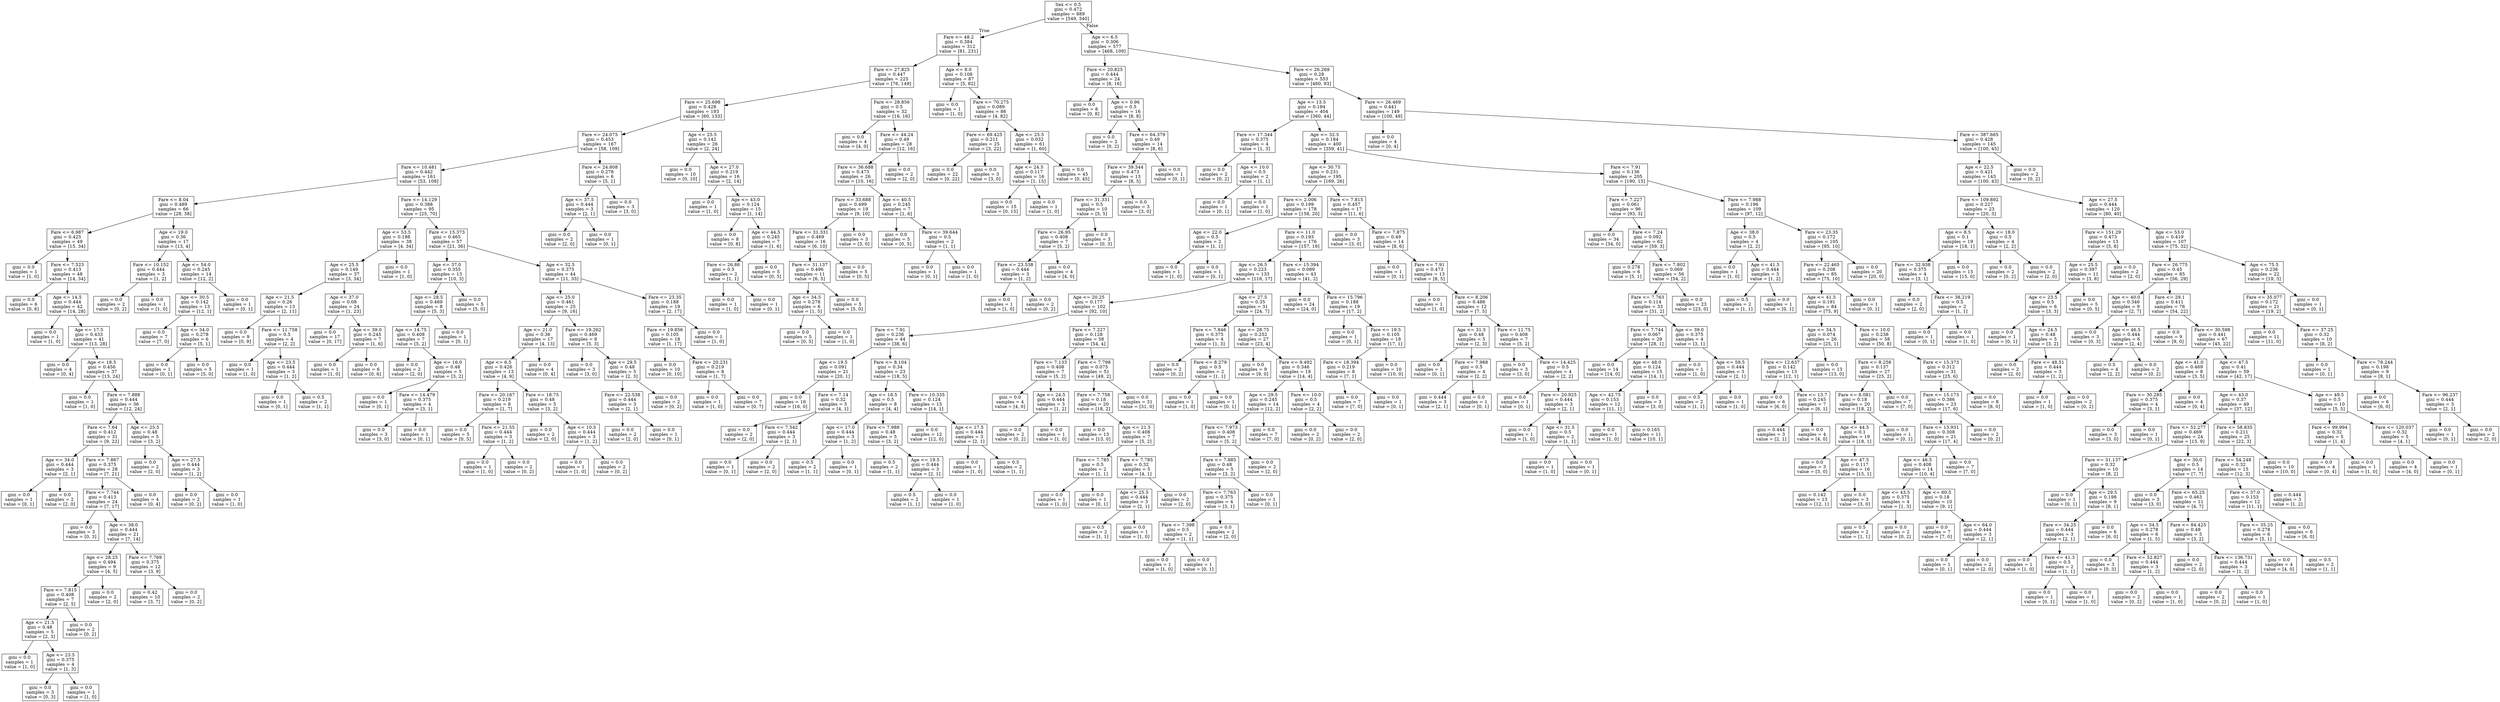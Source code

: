 digraph Tree {
node [shape=box] ;
0 [label="Sex <= 0.5\ngini = 0.472\nsamples = 889\nvalue = [549, 340]"] ;
1 [label="Fare <= 48.2\ngini = 0.384\nsamples = 312\nvalue = [81, 231]"] ;
0 -> 1 [labeldistance=2.5, labelangle=45, headlabel="True"] ;
2 [label="Fare <= 27.825\ngini = 0.447\nsamples = 225\nvalue = [76, 149]"] ;
1 -> 2 ;
3 [label="Fare <= 25.698\ngini = 0.428\nsamples = 193\nvalue = [60, 133]"] ;
2 -> 3 ;
4 [label="Fare <= 24.075\ngini = 0.453\nsamples = 167\nvalue = [58, 109]"] ;
3 -> 4 ;
5 [label="Fare <= 10.481\ngini = 0.442\nsamples = 161\nvalue = [53, 108]"] ;
4 -> 5 ;
6 [label="Fare <= 8.04\ngini = 0.489\nsamples = 66\nvalue = [28, 38]"] ;
5 -> 6 ;
7 [label="Fare <= 6.987\ngini = 0.425\nsamples = 49\nvalue = [15, 34]"] ;
6 -> 7 ;
8 [label="gini = 0.0\nsamples = 1\nvalue = [1, 0]"] ;
7 -> 8 ;
9 [label="Fare <= 7.523\ngini = 0.413\nsamples = 48\nvalue = [14, 34]"] ;
7 -> 9 ;
10 [label="gini = 0.0\nsamples = 6\nvalue = [0, 6]"] ;
9 -> 10 ;
11 [label="Age <= 14.5\ngini = 0.444\nsamples = 42\nvalue = [14, 28]"] ;
9 -> 11 ;
12 [label="gini = 0.0\nsamples = 1\nvalue = [1, 0]"] ;
11 -> 12 ;
13 [label="Age <= 17.5\ngini = 0.433\nsamples = 41\nvalue = [13, 28]"] ;
11 -> 13 ;
14 [label="gini = 0.0\nsamples = 4\nvalue = [0, 4]"] ;
13 -> 14 ;
15 [label="Age <= 18.5\ngini = 0.456\nsamples = 37\nvalue = [13, 24]"] ;
13 -> 15 ;
16 [label="gini = 0.0\nsamples = 1\nvalue = [1, 0]"] ;
15 -> 16 ;
17 [label="Fare <= 7.888\ngini = 0.444\nsamples = 36\nvalue = [12, 24]"] ;
15 -> 17 ;
18 [label="Fare <= 7.64\ngini = 0.412\nsamples = 31\nvalue = [9, 22]"] ;
17 -> 18 ;
19 [label="Age <= 34.0\ngini = 0.444\nsamples = 3\nvalue = [2, 1]"] ;
18 -> 19 ;
20 [label="gini = 0.0\nsamples = 1\nvalue = [0, 1]"] ;
19 -> 20 ;
21 [label="gini = 0.0\nsamples = 2\nvalue = [2, 0]"] ;
19 -> 21 ;
22 [label="Fare <= 7.867\ngini = 0.375\nsamples = 28\nvalue = [7, 21]"] ;
18 -> 22 ;
23 [label="Fare <= 7.744\ngini = 0.413\nsamples = 24\nvalue = [7, 17]"] ;
22 -> 23 ;
24 [label="gini = 0.0\nsamples = 3\nvalue = [0, 3]"] ;
23 -> 24 ;
25 [label="Age <= 38.0\ngini = 0.444\nsamples = 21\nvalue = [7, 14]"] ;
23 -> 25 ;
26 [label="Age <= 28.25\ngini = 0.494\nsamples = 9\nvalue = [4, 5]"] ;
25 -> 26 ;
27 [label="Fare <= 7.815\ngini = 0.408\nsamples = 7\nvalue = [2, 5]"] ;
26 -> 27 ;
28 [label="Age <= 21.5\ngini = 0.48\nsamples = 5\nvalue = [2, 3]"] ;
27 -> 28 ;
29 [label="gini = 0.0\nsamples = 1\nvalue = [1, 0]"] ;
28 -> 29 ;
30 [label="Age <= 23.5\ngini = 0.375\nsamples = 4\nvalue = [1, 3]"] ;
28 -> 30 ;
31 [label="gini = 0.0\nsamples = 3\nvalue = [0, 3]"] ;
30 -> 31 ;
32 [label="gini = 0.0\nsamples = 1\nvalue = [1, 0]"] ;
30 -> 32 ;
33 [label="gini = 0.0\nsamples = 2\nvalue = [0, 2]"] ;
27 -> 33 ;
34 [label="gini = 0.0\nsamples = 2\nvalue = [2, 0]"] ;
26 -> 34 ;
35 [label="Fare <= 7.769\ngini = 0.375\nsamples = 12\nvalue = [3, 9]"] ;
25 -> 35 ;
36 [label="gini = 0.42\nsamples = 10\nvalue = [3, 7]"] ;
35 -> 36 ;
37 [label="gini = 0.0\nsamples = 2\nvalue = [0, 2]"] ;
35 -> 37 ;
38 [label="gini = 0.0\nsamples = 4\nvalue = [0, 4]"] ;
22 -> 38 ;
39 [label="Age <= 25.5\ngini = 0.48\nsamples = 5\nvalue = [3, 2]"] ;
17 -> 39 ;
40 [label="gini = 0.0\nsamples = 2\nvalue = [2, 0]"] ;
39 -> 40 ;
41 [label="Age <= 27.5\ngini = 0.444\nsamples = 3\nvalue = [1, 2]"] ;
39 -> 41 ;
42 [label="gini = 0.0\nsamples = 2\nvalue = [0, 2]"] ;
41 -> 42 ;
43 [label="gini = 0.0\nsamples = 1\nvalue = [1, 0]"] ;
41 -> 43 ;
44 [label="Age <= 19.0\ngini = 0.36\nsamples = 17\nvalue = [13, 4]"] ;
6 -> 44 ;
45 [label="Fare <= 10.152\ngini = 0.444\nsamples = 3\nvalue = [1, 2]"] ;
44 -> 45 ;
46 [label="gini = 0.0\nsamples = 2\nvalue = [0, 2]"] ;
45 -> 46 ;
47 [label="gini = 0.0\nsamples = 1\nvalue = [1, 0]"] ;
45 -> 47 ;
48 [label="Age <= 54.0\ngini = 0.245\nsamples = 14\nvalue = [12, 2]"] ;
44 -> 48 ;
49 [label="Age <= 30.5\ngini = 0.142\nsamples = 13\nvalue = [12, 1]"] ;
48 -> 49 ;
50 [label="gini = 0.0\nsamples = 7\nvalue = [7, 0]"] ;
49 -> 50 ;
51 [label="Age <= 34.0\ngini = 0.278\nsamples = 6\nvalue = [5, 1]"] ;
49 -> 51 ;
52 [label="gini = 0.0\nsamples = 1\nvalue = [0, 1]"] ;
51 -> 52 ;
53 [label="gini = 0.0\nsamples = 5\nvalue = [5, 0]"] ;
51 -> 53 ;
54 [label="gini = 0.0\nsamples = 1\nvalue = [0, 1]"] ;
48 -> 54 ;
55 [label="Fare <= 14.129\ngini = 0.388\nsamples = 95\nvalue = [25, 70]"] ;
5 -> 55 ;
56 [label="Age <= 53.5\ngini = 0.188\nsamples = 38\nvalue = [4, 34]"] ;
55 -> 56 ;
57 [label="Age <= 25.5\ngini = 0.149\nsamples = 37\nvalue = [3, 34]"] ;
56 -> 57 ;
58 [label="Age <= 21.5\ngini = 0.26\nsamples = 13\nvalue = [2, 11]"] ;
57 -> 58 ;
59 [label="gini = 0.0\nsamples = 9\nvalue = [0, 9]"] ;
58 -> 59 ;
60 [label="Fare <= 11.758\ngini = 0.5\nsamples = 4\nvalue = [2, 2]"] ;
58 -> 60 ;
61 [label="gini = 0.0\nsamples = 1\nvalue = [1, 0]"] ;
60 -> 61 ;
62 [label="Age <= 23.5\ngini = 0.444\nsamples = 3\nvalue = [1, 2]"] ;
60 -> 62 ;
63 [label="gini = 0.0\nsamples = 1\nvalue = [0, 1]"] ;
62 -> 63 ;
64 [label="gini = 0.5\nsamples = 2\nvalue = [1, 1]"] ;
62 -> 64 ;
65 [label="Age <= 37.0\ngini = 0.08\nsamples = 24\nvalue = [1, 23]"] ;
57 -> 65 ;
66 [label="gini = 0.0\nsamples = 17\nvalue = [0, 17]"] ;
65 -> 66 ;
67 [label="Age <= 39.0\ngini = 0.245\nsamples = 7\nvalue = [1, 6]"] ;
65 -> 67 ;
68 [label="gini = 0.0\nsamples = 1\nvalue = [1, 0]"] ;
67 -> 68 ;
69 [label="gini = 0.0\nsamples = 6\nvalue = [0, 6]"] ;
67 -> 69 ;
70 [label="gini = 0.0\nsamples = 1\nvalue = [1, 0]"] ;
56 -> 70 ;
71 [label="Fare <= 15.373\ngini = 0.465\nsamples = 57\nvalue = [21, 36]"] ;
55 -> 71 ;
72 [label="Age <= 37.0\ngini = 0.355\nsamples = 13\nvalue = [10, 3]"] ;
71 -> 72 ;
73 [label="Age <= 28.5\ngini = 0.469\nsamples = 8\nvalue = [5, 3]"] ;
72 -> 73 ;
74 [label="Age <= 14.75\ngini = 0.408\nsamples = 7\nvalue = [5, 2]"] ;
73 -> 74 ;
75 [label="gini = 0.0\nsamples = 2\nvalue = [2, 0]"] ;
74 -> 75 ;
76 [label="Age <= 16.0\ngini = 0.48\nsamples = 5\nvalue = [3, 2]"] ;
74 -> 76 ;
77 [label="gini = 0.0\nsamples = 1\nvalue = [0, 1]"] ;
76 -> 77 ;
78 [label="Fare <= 14.479\ngini = 0.375\nsamples = 4\nvalue = [3, 1]"] ;
76 -> 78 ;
79 [label="gini = 0.0\nsamples = 3\nvalue = [3, 0]"] ;
78 -> 79 ;
80 [label="gini = 0.0\nsamples = 1\nvalue = [0, 1]"] ;
78 -> 80 ;
81 [label="gini = 0.0\nsamples = 1\nvalue = [0, 1]"] ;
73 -> 81 ;
82 [label="gini = 0.0\nsamples = 5\nvalue = [5, 0]"] ;
72 -> 82 ;
83 [label="Age <= 32.5\ngini = 0.375\nsamples = 44\nvalue = [11, 33]"] ;
71 -> 83 ;
84 [label="Age <= 25.0\ngini = 0.461\nsamples = 25\nvalue = [9, 16]"] ;
83 -> 84 ;
85 [label="Age <= 21.0\ngini = 0.36\nsamples = 17\nvalue = [4, 13]"] ;
84 -> 85 ;
86 [label="Age <= 6.5\ngini = 0.426\nsamples = 13\nvalue = [4, 9]"] ;
85 -> 86 ;
87 [label="Fare <= 20.167\ngini = 0.219\nsamples = 8\nvalue = [1, 7]"] ;
86 -> 87 ;
88 [label="gini = 0.0\nsamples = 5\nvalue = [0, 5]"] ;
87 -> 88 ;
89 [label="Fare <= 21.55\ngini = 0.444\nsamples = 3\nvalue = [1, 2]"] ;
87 -> 89 ;
90 [label="gini = 0.0\nsamples = 1\nvalue = [1, 0]"] ;
89 -> 90 ;
91 [label="gini = 0.0\nsamples = 2\nvalue = [0, 2]"] ;
89 -> 91 ;
92 [label="Fare <= 18.75\ngini = 0.48\nsamples = 5\nvalue = [3, 2]"] ;
86 -> 92 ;
93 [label="gini = 0.0\nsamples = 2\nvalue = [2, 0]"] ;
92 -> 93 ;
94 [label="Age <= 10.5\ngini = 0.444\nsamples = 3\nvalue = [1, 2]"] ;
92 -> 94 ;
95 [label="gini = 0.0\nsamples = 1\nvalue = [1, 0]"] ;
94 -> 95 ;
96 [label="gini = 0.0\nsamples = 2\nvalue = [0, 2]"] ;
94 -> 96 ;
97 [label="gini = 0.0\nsamples = 4\nvalue = [0, 4]"] ;
85 -> 97 ;
98 [label="Fare <= 19.262\ngini = 0.469\nsamples = 8\nvalue = [5, 3]"] ;
84 -> 98 ;
99 [label="gini = 0.0\nsamples = 3\nvalue = [3, 0]"] ;
98 -> 99 ;
100 [label="Age <= 29.5\ngini = 0.48\nsamples = 5\nvalue = [2, 3]"] ;
98 -> 100 ;
101 [label="Fare <= 22.538\ngini = 0.444\nsamples = 3\nvalue = [2, 1]"] ;
100 -> 101 ;
102 [label="gini = 0.0\nsamples = 2\nvalue = [2, 0]"] ;
101 -> 102 ;
103 [label="gini = 0.0\nsamples = 1\nvalue = [0, 1]"] ;
101 -> 103 ;
104 [label="gini = 0.0\nsamples = 2\nvalue = [0, 2]"] ;
100 -> 104 ;
105 [label="Fare <= 23.35\ngini = 0.188\nsamples = 19\nvalue = [2, 17]"] ;
83 -> 105 ;
106 [label="Fare <= 19.856\ngini = 0.105\nsamples = 18\nvalue = [1, 17]"] ;
105 -> 106 ;
107 [label="gini = 0.0\nsamples = 10\nvalue = [0, 10]"] ;
106 -> 107 ;
108 [label="Fare <= 20.231\ngini = 0.219\nsamples = 8\nvalue = [1, 7]"] ;
106 -> 108 ;
109 [label="gini = 0.0\nsamples = 1\nvalue = [1, 0]"] ;
108 -> 109 ;
110 [label="gini = 0.0\nsamples = 7\nvalue = [0, 7]"] ;
108 -> 110 ;
111 [label="gini = 0.0\nsamples = 1\nvalue = [1, 0]"] ;
105 -> 111 ;
112 [label="Fare <= 24.808\ngini = 0.278\nsamples = 6\nvalue = [5, 1]"] ;
4 -> 112 ;
113 [label="Age <= 37.5\ngini = 0.444\nsamples = 3\nvalue = [2, 1]"] ;
112 -> 113 ;
114 [label="gini = 0.0\nsamples = 2\nvalue = [2, 0]"] ;
113 -> 114 ;
115 [label="gini = 0.0\nsamples = 1\nvalue = [0, 1]"] ;
113 -> 115 ;
116 [label="gini = 0.0\nsamples = 3\nvalue = [3, 0]"] ;
112 -> 116 ;
117 [label="Age <= 25.5\ngini = 0.142\nsamples = 26\nvalue = [2, 24]"] ;
3 -> 117 ;
118 [label="gini = 0.0\nsamples = 10\nvalue = [0, 10]"] ;
117 -> 118 ;
119 [label="Age <= 27.0\ngini = 0.219\nsamples = 16\nvalue = [2, 14]"] ;
117 -> 119 ;
120 [label="gini = 0.0\nsamples = 1\nvalue = [1, 0]"] ;
119 -> 120 ;
121 [label="Age <= 43.0\ngini = 0.124\nsamples = 15\nvalue = [1, 14]"] ;
119 -> 121 ;
122 [label="gini = 0.0\nsamples = 8\nvalue = [0, 8]"] ;
121 -> 122 ;
123 [label="Age <= 44.5\ngini = 0.245\nsamples = 7\nvalue = [1, 6]"] ;
121 -> 123 ;
124 [label="Fare <= 26.86\ngini = 0.5\nsamples = 2\nvalue = [1, 1]"] ;
123 -> 124 ;
125 [label="gini = 0.0\nsamples = 1\nvalue = [1, 0]"] ;
124 -> 125 ;
126 [label="gini = 0.0\nsamples = 1\nvalue = [0, 1]"] ;
124 -> 126 ;
127 [label="gini = 0.0\nsamples = 5\nvalue = [0, 5]"] ;
123 -> 127 ;
128 [label="Fare <= 28.856\ngini = 0.5\nsamples = 32\nvalue = [16, 16]"] ;
2 -> 128 ;
129 [label="gini = 0.0\nsamples = 4\nvalue = [4, 0]"] ;
128 -> 129 ;
130 [label="Fare <= 44.24\ngini = 0.49\nsamples = 28\nvalue = [12, 16]"] ;
128 -> 130 ;
131 [label="Fare <= 36.688\ngini = 0.473\nsamples = 26\nvalue = [10, 16]"] ;
130 -> 131 ;
132 [label="Fare <= 33.688\ngini = 0.499\nsamples = 19\nvalue = [9, 10]"] ;
131 -> 132 ;
133 [label="Fare <= 31.331\ngini = 0.469\nsamples = 16\nvalue = [6, 10]"] ;
132 -> 133 ;
134 [label="Fare <= 31.137\ngini = 0.496\nsamples = 11\nvalue = [6, 5]"] ;
133 -> 134 ;
135 [label="Age <= 34.5\ngini = 0.278\nsamples = 6\nvalue = [1, 5]"] ;
134 -> 135 ;
136 [label="gini = 0.0\nsamples = 5\nvalue = [0, 5]"] ;
135 -> 136 ;
137 [label="gini = 0.0\nsamples = 1\nvalue = [1, 0]"] ;
135 -> 137 ;
138 [label="gini = 0.0\nsamples = 5\nvalue = [5, 0]"] ;
134 -> 138 ;
139 [label="gini = 0.0\nsamples = 5\nvalue = [0, 5]"] ;
133 -> 139 ;
140 [label="gini = 0.0\nsamples = 3\nvalue = [3, 0]"] ;
132 -> 140 ;
141 [label="Age <= 40.5\ngini = 0.245\nsamples = 7\nvalue = [1, 6]"] ;
131 -> 141 ;
142 [label="gini = 0.0\nsamples = 5\nvalue = [0, 5]"] ;
141 -> 142 ;
143 [label="Fare <= 39.644\ngini = 0.5\nsamples = 2\nvalue = [1, 1]"] ;
141 -> 143 ;
144 [label="gini = 0.0\nsamples = 1\nvalue = [0, 1]"] ;
143 -> 144 ;
145 [label="gini = 0.0\nsamples = 1\nvalue = [1, 0]"] ;
143 -> 145 ;
146 [label="gini = 0.0\nsamples = 2\nvalue = [2, 0]"] ;
130 -> 146 ;
147 [label="Age <= 8.0\ngini = 0.108\nsamples = 87\nvalue = [5, 82]"] ;
1 -> 147 ;
148 [label="gini = 0.0\nsamples = 1\nvalue = [1, 0]"] ;
147 -> 148 ;
149 [label="Fare <= 70.275\ngini = 0.089\nsamples = 86\nvalue = [4, 82]"] ;
147 -> 149 ;
150 [label="Fare <= 69.425\ngini = 0.211\nsamples = 25\nvalue = [3, 22]"] ;
149 -> 150 ;
151 [label="gini = 0.0\nsamples = 22\nvalue = [0, 22]"] ;
150 -> 151 ;
152 [label="gini = 0.0\nsamples = 3\nvalue = [3, 0]"] ;
150 -> 152 ;
153 [label="Age <= 25.5\ngini = 0.032\nsamples = 61\nvalue = [1, 60]"] ;
149 -> 153 ;
154 [label="Age <= 24.5\ngini = 0.117\nsamples = 16\nvalue = [1, 15]"] ;
153 -> 154 ;
155 [label="gini = 0.0\nsamples = 15\nvalue = [0, 15]"] ;
154 -> 155 ;
156 [label="gini = 0.0\nsamples = 1\nvalue = [1, 0]"] ;
154 -> 156 ;
157 [label="gini = 0.0\nsamples = 45\nvalue = [0, 45]"] ;
153 -> 157 ;
158 [label="Age <= 6.5\ngini = 0.306\nsamples = 577\nvalue = [468, 109]"] ;
0 -> 158 [labeldistance=2.5, labelangle=-45, headlabel="False"] ;
159 [label="Fare <= 20.825\ngini = 0.444\nsamples = 24\nvalue = [8, 16]"] ;
158 -> 159 ;
160 [label="gini = 0.0\nsamples = 8\nvalue = [0, 8]"] ;
159 -> 160 ;
161 [label="Age <= 0.96\ngini = 0.5\nsamples = 16\nvalue = [8, 8]"] ;
159 -> 161 ;
162 [label="gini = 0.0\nsamples = 2\nvalue = [0, 2]"] ;
161 -> 162 ;
163 [label="Fare <= 64.379\ngini = 0.49\nsamples = 14\nvalue = [8, 6]"] ;
161 -> 163 ;
164 [label="Fare <= 39.344\ngini = 0.473\nsamples = 13\nvalue = [8, 5]"] ;
163 -> 164 ;
165 [label="Fare <= 31.331\ngini = 0.5\nsamples = 10\nvalue = [5, 5]"] ;
164 -> 165 ;
166 [label="Fare <= 26.95\ngini = 0.408\nsamples = 7\nvalue = [5, 2]"] ;
165 -> 166 ;
167 [label="Fare <= 23.538\ngini = 0.444\nsamples = 3\nvalue = [1, 2]"] ;
166 -> 167 ;
168 [label="gini = 0.0\nsamples = 1\nvalue = [1, 0]"] ;
167 -> 168 ;
169 [label="gini = 0.0\nsamples = 2\nvalue = [0, 2]"] ;
167 -> 169 ;
170 [label="gini = 0.0\nsamples = 4\nvalue = [4, 0]"] ;
166 -> 170 ;
171 [label="gini = 0.0\nsamples = 3\nvalue = [0, 3]"] ;
165 -> 171 ;
172 [label="gini = 0.0\nsamples = 3\nvalue = [3, 0]"] ;
164 -> 172 ;
173 [label="gini = 0.0\nsamples = 1\nvalue = [0, 1]"] ;
163 -> 173 ;
174 [label="Fare <= 26.269\ngini = 0.28\nsamples = 553\nvalue = [460, 93]"] ;
158 -> 174 ;
175 [label="Age <= 13.5\ngini = 0.194\nsamples = 404\nvalue = [360, 44]"] ;
174 -> 175 ;
176 [label="Fare <= 17.344\ngini = 0.375\nsamples = 4\nvalue = [1, 3]"] ;
175 -> 176 ;
177 [label="gini = 0.0\nsamples = 2\nvalue = [0, 2]"] ;
176 -> 177 ;
178 [label="Age <= 10.0\ngini = 0.5\nsamples = 2\nvalue = [1, 1]"] ;
176 -> 178 ;
179 [label="gini = 0.0\nsamples = 1\nvalue = [0, 1]"] ;
178 -> 179 ;
180 [label="gini = 0.0\nsamples = 1\nvalue = [1, 0]"] ;
178 -> 180 ;
181 [label="Age <= 32.5\ngini = 0.184\nsamples = 400\nvalue = [359, 41]"] ;
175 -> 181 ;
182 [label="Age <= 30.75\ngini = 0.231\nsamples = 195\nvalue = [169, 26]"] ;
181 -> 182 ;
183 [label="Fare <= 2.006\ngini = 0.199\nsamples = 178\nvalue = [158, 20]"] ;
182 -> 183 ;
184 [label="Age <= 22.0\ngini = 0.5\nsamples = 2\nvalue = [1, 1]"] ;
183 -> 184 ;
185 [label="gini = 0.0\nsamples = 1\nvalue = [1, 0]"] ;
184 -> 185 ;
186 [label="gini = 0.0\nsamples = 1\nvalue = [0, 1]"] ;
184 -> 186 ;
187 [label="Fare <= 11.0\ngini = 0.193\nsamples = 176\nvalue = [157, 19]"] ;
183 -> 187 ;
188 [label="Age <= 26.5\ngini = 0.223\nsamples = 133\nvalue = [116, 17]"] ;
187 -> 188 ;
189 [label="Age <= 20.25\ngini = 0.177\nsamples = 102\nvalue = [92, 10]"] ;
188 -> 189 ;
190 [label="Fare <= 7.91\ngini = 0.236\nsamples = 44\nvalue = [38, 6]"] ;
189 -> 190 ;
191 [label="Age <= 19.5\ngini = 0.091\nsamples = 21\nvalue = [20, 1]"] ;
190 -> 191 ;
192 [label="gini = 0.0\nsamples = 16\nvalue = [16, 0]"] ;
191 -> 192 ;
193 [label="Fare <= 7.14\ngini = 0.32\nsamples = 5\nvalue = [4, 1]"] ;
191 -> 193 ;
194 [label="gini = 0.0\nsamples = 2\nvalue = [2, 0]"] ;
193 -> 194 ;
195 [label="Fare <= 7.542\ngini = 0.444\nsamples = 3\nvalue = [2, 1]"] ;
193 -> 195 ;
196 [label="gini = 0.0\nsamples = 1\nvalue = [0, 1]"] ;
195 -> 196 ;
197 [label="gini = 0.0\nsamples = 2\nvalue = [2, 0]"] ;
195 -> 197 ;
198 [label="Fare <= 8.104\ngini = 0.34\nsamples = 23\nvalue = [18, 5]"] ;
190 -> 198 ;
199 [label="Age <= 18.5\ngini = 0.5\nsamples = 8\nvalue = [4, 4]"] ;
198 -> 199 ;
200 [label="Age <= 17.0\ngini = 0.444\nsamples = 3\nvalue = [1, 2]"] ;
199 -> 200 ;
201 [label="gini = 0.5\nsamples = 2\nvalue = [1, 1]"] ;
200 -> 201 ;
202 [label="gini = 0.0\nsamples = 1\nvalue = [0, 1]"] ;
200 -> 202 ;
203 [label="Fare <= 7.988\ngini = 0.48\nsamples = 5\nvalue = [3, 2]"] ;
199 -> 203 ;
204 [label="gini = 0.5\nsamples = 2\nvalue = [1, 1]"] ;
203 -> 204 ;
205 [label="Age <= 19.5\ngini = 0.444\nsamples = 3\nvalue = [2, 1]"] ;
203 -> 205 ;
206 [label="gini = 0.5\nsamples = 2\nvalue = [1, 1]"] ;
205 -> 206 ;
207 [label="gini = 0.0\nsamples = 1\nvalue = [1, 0]"] ;
205 -> 207 ;
208 [label="Fare <= 10.335\ngini = 0.124\nsamples = 15\nvalue = [14, 1]"] ;
198 -> 208 ;
209 [label="gini = 0.0\nsamples = 12\nvalue = [12, 0]"] ;
208 -> 209 ;
210 [label="Age <= 17.5\ngini = 0.444\nsamples = 3\nvalue = [2, 1]"] ;
208 -> 210 ;
211 [label="gini = 0.0\nsamples = 1\nvalue = [1, 0]"] ;
210 -> 211 ;
212 [label="gini = 0.5\nsamples = 2\nvalue = [1, 1]"] ;
210 -> 212 ;
213 [label="Fare <= 7.227\ngini = 0.128\nsamples = 58\nvalue = [54, 4]"] ;
189 -> 213 ;
214 [label="Fare <= 7.133\ngini = 0.408\nsamples = 7\nvalue = [5, 2]"] ;
213 -> 214 ;
215 [label="gini = 0.0\nsamples = 4\nvalue = [4, 0]"] ;
214 -> 215 ;
216 [label="Age <= 24.5\ngini = 0.444\nsamples = 3\nvalue = [1, 2]"] ;
214 -> 216 ;
217 [label="gini = 0.0\nsamples = 2\nvalue = [0, 2]"] ;
216 -> 217 ;
218 [label="gini = 0.0\nsamples = 1\nvalue = [1, 0]"] ;
216 -> 218 ;
219 [label="Fare <= 7.798\ngini = 0.075\nsamples = 51\nvalue = [49, 2]"] ;
213 -> 219 ;
220 [label="Fare <= 7.758\ngini = 0.18\nsamples = 20\nvalue = [18, 2]"] ;
219 -> 220 ;
221 [label="gini = 0.0\nsamples = 13\nvalue = [13, 0]"] ;
220 -> 221 ;
222 [label="Age <= 21.5\ngini = 0.408\nsamples = 7\nvalue = [5, 2]"] ;
220 -> 222 ;
223 [label="Fare <= 7.785\ngini = 0.5\nsamples = 2\nvalue = [1, 1]"] ;
222 -> 223 ;
224 [label="gini = 0.0\nsamples = 1\nvalue = [1, 0]"] ;
223 -> 224 ;
225 [label="gini = 0.0\nsamples = 1\nvalue = [0, 1]"] ;
223 -> 225 ;
226 [label="Fare <= 7.785\ngini = 0.32\nsamples = 5\nvalue = [4, 1]"] ;
222 -> 226 ;
227 [label="Age <= 25.5\ngini = 0.444\nsamples = 3\nvalue = [2, 1]"] ;
226 -> 227 ;
228 [label="gini = 0.5\nsamples = 2\nvalue = [1, 1]"] ;
227 -> 228 ;
229 [label="gini = 0.0\nsamples = 1\nvalue = [1, 0]"] ;
227 -> 229 ;
230 [label="gini = 0.0\nsamples = 2\nvalue = [2, 0]"] ;
226 -> 230 ;
231 [label="gini = 0.0\nsamples = 31\nvalue = [31, 0]"] ;
219 -> 231 ;
232 [label="Age <= 27.5\ngini = 0.35\nsamples = 31\nvalue = [24, 7]"] ;
188 -> 232 ;
233 [label="Fare <= 7.846\ngini = 0.375\nsamples = 4\nvalue = [1, 3]"] ;
232 -> 233 ;
234 [label="gini = 0.0\nsamples = 2\nvalue = [0, 2]"] ;
233 -> 234 ;
235 [label="Fare <= 8.279\ngini = 0.5\nsamples = 2\nvalue = [1, 1]"] ;
233 -> 235 ;
236 [label="gini = 0.0\nsamples = 1\nvalue = [1, 0]"] ;
235 -> 236 ;
237 [label="gini = 0.0\nsamples = 1\nvalue = [0, 1]"] ;
235 -> 237 ;
238 [label="Age <= 28.75\ngini = 0.252\nsamples = 27\nvalue = [23, 4]"] ;
232 -> 238 ;
239 [label="gini = 0.0\nsamples = 9\nvalue = [9, 0]"] ;
238 -> 239 ;
240 [label="Fare <= 9.492\ngini = 0.346\nsamples = 18\nvalue = [14, 4]"] ;
238 -> 240 ;
241 [label="Age <= 29.5\ngini = 0.245\nsamples = 14\nvalue = [12, 2]"] ;
240 -> 241 ;
242 [label="Fare <= 7.973\ngini = 0.408\nsamples = 7\nvalue = [5, 2]"] ;
241 -> 242 ;
243 [label="Fare <= 7.885\ngini = 0.48\nsamples = 5\nvalue = [3, 2]"] ;
242 -> 243 ;
244 [label="Fare <= 7.763\ngini = 0.375\nsamples = 4\nvalue = [3, 1]"] ;
243 -> 244 ;
245 [label="Fare <= 7.398\ngini = 0.5\nsamples = 2\nvalue = [1, 1]"] ;
244 -> 245 ;
246 [label="gini = 0.0\nsamples = 1\nvalue = [1, 0]"] ;
245 -> 246 ;
247 [label="gini = 0.0\nsamples = 1\nvalue = [0, 1]"] ;
245 -> 247 ;
248 [label="gini = 0.0\nsamples = 2\nvalue = [2, 0]"] ;
244 -> 248 ;
249 [label="gini = 0.0\nsamples = 1\nvalue = [0, 1]"] ;
243 -> 249 ;
250 [label="gini = 0.0\nsamples = 2\nvalue = [2, 0]"] ;
242 -> 250 ;
251 [label="gini = 0.0\nsamples = 7\nvalue = [7, 0]"] ;
241 -> 251 ;
252 [label="Fare <= 10.0\ngini = 0.5\nsamples = 4\nvalue = [2, 2]"] ;
240 -> 252 ;
253 [label="gini = 0.0\nsamples = 2\nvalue = [0, 2]"] ;
252 -> 253 ;
254 [label="gini = 0.0\nsamples = 2\nvalue = [2, 0]"] ;
252 -> 254 ;
255 [label="Fare <= 15.394\ngini = 0.089\nsamples = 43\nvalue = [41, 2]"] ;
187 -> 255 ;
256 [label="gini = 0.0\nsamples = 24\nvalue = [24, 0]"] ;
255 -> 256 ;
257 [label="Fare <= 15.796\ngini = 0.188\nsamples = 19\nvalue = [17, 2]"] ;
255 -> 257 ;
258 [label="gini = 0.0\nsamples = 1\nvalue = [0, 1]"] ;
257 -> 258 ;
259 [label="Fare <= 19.5\ngini = 0.105\nsamples = 18\nvalue = [17, 1]"] ;
257 -> 259 ;
260 [label="Fare <= 18.394\ngini = 0.219\nsamples = 8\nvalue = [7, 1]"] ;
259 -> 260 ;
261 [label="gini = 0.0\nsamples = 7\nvalue = [7, 0]"] ;
260 -> 261 ;
262 [label="gini = 0.0\nsamples = 1\nvalue = [0, 1]"] ;
260 -> 262 ;
263 [label="gini = 0.0\nsamples = 10\nvalue = [10, 0]"] ;
259 -> 263 ;
264 [label="Fare <= 7.815\ngini = 0.457\nsamples = 17\nvalue = [11, 6]"] ;
182 -> 264 ;
265 [label="gini = 0.0\nsamples = 3\nvalue = [3, 0]"] ;
264 -> 265 ;
266 [label="Fare <= 7.875\ngini = 0.49\nsamples = 14\nvalue = [8, 6]"] ;
264 -> 266 ;
267 [label="gini = 0.0\nsamples = 1\nvalue = [0, 1]"] ;
266 -> 267 ;
268 [label="Fare <= 7.91\ngini = 0.473\nsamples = 13\nvalue = [8, 5]"] ;
266 -> 268 ;
269 [label="gini = 0.0\nsamples = 1\nvalue = [1, 0]"] ;
268 -> 269 ;
270 [label="Fare <= 8.206\ngini = 0.486\nsamples = 12\nvalue = [7, 5]"] ;
268 -> 270 ;
271 [label="Age <= 31.5\ngini = 0.48\nsamples = 5\nvalue = [2, 3]"] ;
270 -> 271 ;
272 [label="gini = 0.0\nsamples = 1\nvalue = [0, 1]"] ;
271 -> 272 ;
273 [label="Fare <= 7.988\ngini = 0.5\nsamples = 4\nvalue = [2, 2]"] ;
271 -> 273 ;
274 [label="gini = 0.444\nsamples = 3\nvalue = [2, 1]"] ;
273 -> 274 ;
275 [label="gini = 0.0\nsamples = 1\nvalue = [0, 1]"] ;
273 -> 275 ;
276 [label="Fare <= 11.75\ngini = 0.408\nsamples = 7\nvalue = [5, 2]"] ;
270 -> 276 ;
277 [label="gini = 0.0\nsamples = 3\nvalue = [3, 0]"] ;
276 -> 277 ;
278 [label="Fare <= 14.425\ngini = 0.5\nsamples = 4\nvalue = [2, 2]"] ;
276 -> 278 ;
279 [label="gini = 0.0\nsamples = 1\nvalue = [0, 1]"] ;
278 -> 279 ;
280 [label="Fare <= 20.925\ngini = 0.444\nsamples = 3\nvalue = [2, 1]"] ;
278 -> 280 ;
281 [label="gini = 0.0\nsamples = 1\nvalue = [1, 0]"] ;
280 -> 281 ;
282 [label="Age <= 31.5\ngini = 0.5\nsamples = 2\nvalue = [1, 1]"] ;
280 -> 282 ;
283 [label="gini = 0.0\nsamples = 1\nvalue = [1, 0]"] ;
282 -> 283 ;
284 [label="gini = 0.0\nsamples = 1\nvalue = [0, 1]"] ;
282 -> 284 ;
285 [label="Fare <= 7.91\ngini = 0.136\nsamples = 205\nvalue = [190, 15]"] ;
181 -> 285 ;
286 [label="Fare <= 7.227\ngini = 0.061\nsamples = 96\nvalue = [93, 3]"] ;
285 -> 286 ;
287 [label="gini = 0.0\nsamples = 34\nvalue = [34, 0]"] ;
286 -> 287 ;
288 [label="Fare <= 7.24\ngini = 0.092\nsamples = 62\nvalue = [59, 3]"] ;
286 -> 288 ;
289 [label="gini = 0.278\nsamples = 6\nvalue = [5, 1]"] ;
288 -> 289 ;
290 [label="Fare <= 7.802\ngini = 0.069\nsamples = 56\nvalue = [54, 2]"] ;
288 -> 290 ;
291 [label="Fare <= 7.763\ngini = 0.114\nsamples = 33\nvalue = [31, 2]"] ;
290 -> 291 ;
292 [label="Fare <= 7.744\ngini = 0.067\nsamples = 29\nvalue = [28, 1]"] ;
291 -> 292 ;
293 [label="gini = 0.0\nsamples = 14\nvalue = [14, 0]"] ;
292 -> 293 ;
294 [label="Age <= 48.0\ngini = 0.124\nsamples = 15\nvalue = [14, 1]"] ;
292 -> 294 ;
295 [label="Age <= 42.75\ngini = 0.153\nsamples = 12\nvalue = [11, 1]"] ;
294 -> 295 ;
296 [label="gini = 0.0\nsamples = 1\nvalue = [1, 0]"] ;
295 -> 296 ;
297 [label="gini = 0.165\nsamples = 11\nvalue = [10, 1]"] ;
295 -> 297 ;
298 [label="gini = 0.0\nsamples = 3\nvalue = [3, 0]"] ;
294 -> 298 ;
299 [label="Age <= 39.0\ngini = 0.375\nsamples = 4\nvalue = [3, 1]"] ;
291 -> 299 ;
300 [label="gini = 0.0\nsamples = 1\nvalue = [1, 0]"] ;
299 -> 300 ;
301 [label="Age <= 59.5\ngini = 0.444\nsamples = 3\nvalue = [2, 1]"] ;
299 -> 301 ;
302 [label="gini = 0.5\nsamples = 2\nvalue = [1, 1]"] ;
301 -> 302 ;
303 [label="gini = 0.0\nsamples = 1\nvalue = [1, 0]"] ;
301 -> 303 ;
304 [label="gini = 0.0\nsamples = 23\nvalue = [23, 0]"] ;
290 -> 304 ;
305 [label="Fare <= 7.988\ngini = 0.196\nsamples = 109\nvalue = [97, 12]"] ;
285 -> 305 ;
306 [label="Age <= 38.0\ngini = 0.5\nsamples = 4\nvalue = [2, 2]"] ;
305 -> 306 ;
307 [label="gini = 0.0\nsamples = 1\nvalue = [1, 0]"] ;
306 -> 307 ;
308 [label="Age <= 41.5\ngini = 0.444\nsamples = 3\nvalue = [1, 2]"] ;
306 -> 308 ;
309 [label="gini = 0.5\nsamples = 2\nvalue = [1, 1]"] ;
308 -> 309 ;
310 [label="gini = 0.0\nsamples = 1\nvalue = [0, 1]"] ;
308 -> 310 ;
311 [label="Fare <= 23.35\ngini = 0.172\nsamples = 105\nvalue = [95, 10]"] ;
305 -> 311 ;
312 [label="Fare <= 22.465\ngini = 0.208\nsamples = 85\nvalue = [75, 10]"] ;
311 -> 312 ;
313 [label="Age <= 41.5\ngini = 0.191\nsamples = 84\nvalue = [75, 9]"] ;
312 -> 313 ;
314 [label="Age <= 34.5\ngini = 0.074\nsamples = 26\nvalue = [25, 1]"] ;
313 -> 314 ;
315 [label="Fare <= 12.637\ngini = 0.142\nsamples = 13\nvalue = [12, 1]"] ;
314 -> 315 ;
316 [label="gini = 0.0\nsamples = 6\nvalue = [6, 0]"] ;
315 -> 316 ;
317 [label="Fare <= 13.7\ngini = 0.245\nsamples = 7\nvalue = [6, 1]"] ;
315 -> 317 ;
318 [label="gini = 0.444\nsamples = 3\nvalue = [2, 1]"] ;
317 -> 318 ;
319 [label="gini = 0.0\nsamples = 4\nvalue = [4, 0]"] ;
317 -> 319 ;
320 [label="gini = 0.0\nsamples = 13\nvalue = [13, 0]"] ;
314 -> 320 ;
321 [label="Fare <= 10.0\ngini = 0.238\nsamples = 58\nvalue = [50, 8]"] ;
313 -> 321 ;
322 [label="Fare <= 8.258\ngini = 0.137\nsamples = 27\nvalue = [25, 2]"] ;
321 -> 322 ;
323 [label="Fare <= 8.081\ngini = 0.18\nsamples = 20\nvalue = [18, 2]"] ;
322 -> 323 ;
324 [label="Age <= 44.5\ngini = 0.1\nsamples = 19\nvalue = [18, 1]"] ;
323 -> 324 ;
325 [label="gini = 0.0\nsamples = 3\nvalue = [3, 0]"] ;
324 -> 325 ;
326 [label="Age <= 47.5\ngini = 0.117\nsamples = 16\nvalue = [15, 1]"] ;
324 -> 326 ;
327 [label="gini = 0.142\nsamples = 13\nvalue = [12, 1]"] ;
326 -> 327 ;
328 [label="gini = 0.0\nsamples = 3\nvalue = [3, 0]"] ;
326 -> 328 ;
329 [label="gini = 0.0\nsamples = 1\nvalue = [0, 1]"] ;
323 -> 329 ;
330 [label="gini = 0.0\nsamples = 7\nvalue = [7, 0]"] ;
322 -> 330 ;
331 [label="Fare <= 15.373\ngini = 0.312\nsamples = 31\nvalue = [25, 6]"] ;
321 -> 331 ;
332 [label="Fare <= 15.173\ngini = 0.386\nsamples = 23\nvalue = [17, 6]"] ;
331 -> 332 ;
333 [label="Fare <= 13.931\ngini = 0.308\nsamples = 21\nvalue = [17, 4]"] ;
332 -> 333 ;
334 [label="Age <= 46.5\ngini = 0.408\nsamples = 14\nvalue = [10, 4]"] ;
333 -> 334 ;
335 [label="Age <= 43.5\ngini = 0.375\nsamples = 4\nvalue = [1, 3]"] ;
334 -> 335 ;
336 [label="gini = 0.5\nsamples = 2\nvalue = [1, 1]"] ;
335 -> 336 ;
337 [label="gini = 0.0\nsamples = 2\nvalue = [0, 2]"] ;
335 -> 337 ;
338 [label="Age <= 60.5\ngini = 0.18\nsamples = 10\nvalue = [9, 1]"] ;
334 -> 338 ;
339 [label="gini = 0.0\nsamples = 7\nvalue = [7, 0]"] ;
338 -> 339 ;
340 [label="Age <= 64.0\ngini = 0.444\nsamples = 3\nvalue = [2, 1]"] ;
338 -> 340 ;
341 [label="gini = 0.0\nsamples = 1\nvalue = [0, 1]"] ;
340 -> 341 ;
342 [label="gini = 0.0\nsamples = 2\nvalue = [2, 0]"] ;
340 -> 342 ;
343 [label="gini = 0.0\nsamples = 7\nvalue = [7, 0]"] ;
333 -> 343 ;
344 [label="gini = 0.0\nsamples = 2\nvalue = [0, 2]"] ;
332 -> 344 ;
345 [label="gini = 0.0\nsamples = 8\nvalue = [8, 0]"] ;
331 -> 345 ;
346 [label="gini = 0.0\nsamples = 1\nvalue = [0, 1]"] ;
312 -> 346 ;
347 [label="gini = 0.0\nsamples = 20\nvalue = [20, 0]"] ;
311 -> 347 ;
348 [label="Fare <= 26.469\ngini = 0.441\nsamples = 149\nvalue = [100, 49]"] ;
174 -> 348 ;
349 [label="gini = 0.0\nsamples = 4\nvalue = [0, 4]"] ;
348 -> 349 ;
350 [label="Fare <= 387.665\ngini = 0.428\nsamples = 145\nvalue = [100, 45]"] ;
348 -> 350 ;
351 [label="Age <= 22.5\ngini = 0.421\nsamples = 143\nvalue = [100, 43]"] ;
350 -> 351 ;
352 [label="Fare <= 109.892\ngini = 0.227\nsamples = 23\nvalue = [20, 3]"] ;
351 -> 352 ;
353 [label="Age <= 8.5\ngini = 0.1\nsamples = 19\nvalue = [18, 1]"] ;
352 -> 353 ;
354 [label="Fare <= 32.938\ngini = 0.375\nsamples = 4\nvalue = [3, 1]"] ;
353 -> 354 ;
355 [label="gini = 0.0\nsamples = 2\nvalue = [2, 0]"] ;
354 -> 355 ;
356 [label="Fare <= 38.219\ngini = 0.5\nsamples = 2\nvalue = [1, 1]"] ;
354 -> 356 ;
357 [label="gini = 0.0\nsamples = 1\nvalue = [0, 1]"] ;
356 -> 357 ;
358 [label="gini = 0.0\nsamples = 1\nvalue = [1, 0]"] ;
356 -> 358 ;
359 [label="gini = 0.0\nsamples = 15\nvalue = [15, 0]"] ;
353 -> 359 ;
360 [label="Age <= 18.0\ngini = 0.5\nsamples = 4\nvalue = [2, 2]"] ;
352 -> 360 ;
361 [label="gini = 0.0\nsamples = 2\nvalue = [0, 2]"] ;
360 -> 361 ;
362 [label="gini = 0.0\nsamples = 2\nvalue = [2, 0]"] ;
360 -> 362 ;
363 [label="Age <= 27.5\ngini = 0.444\nsamples = 120\nvalue = [80, 40]"] ;
351 -> 363 ;
364 [label="Fare <= 151.29\ngini = 0.473\nsamples = 13\nvalue = [5, 8]"] ;
363 -> 364 ;
365 [label="Age <= 25.5\ngini = 0.397\nsamples = 11\nvalue = [3, 8]"] ;
364 -> 365 ;
366 [label="Age <= 23.5\ngini = 0.5\nsamples = 6\nvalue = [3, 3]"] ;
365 -> 366 ;
367 [label="gini = 0.0\nsamples = 1\nvalue = [0, 1]"] ;
366 -> 367 ;
368 [label="Age <= 24.5\ngini = 0.48\nsamples = 5\nvalue = [3, 2]"] ;
366 -> 368 ;
369 [label="gini = 0.0\nsamples = 2\nvalue = [2, 0]"] ;
368 -> 369 ;
370 [label="Fare <= 48.51\ngini = 0.444\nsamples = 3\nvalue = [1, 2]"] ;
368 -> 370 ;
371 [label="gini = 0.0\nsamples = 1\nvalue = [1, 0]"] ;
370 -> 371 ;
372 [label="gini = 0.0\nsamples = 2\nvalue = [0, 2]"] ;
370 -> 372 ;
373 [label="gini = 0.0\nsamples = 5\nvalue = [0, 5]"] ;
365 -> 373 ;
374 [label="gini = 0.0\nsamples = 2\nvalue = [2, 0]"] ;
364 -> 374 ;
375 [label="Age <= 53.0\ngini = 0.419\nsamples = 107\nvalue = [75, 32]"] ;
363 -> 375 ;
376 [label="Fare <= 26.775\ngini = 0.45\nsamples = 85\nvalue = [56, 29]"] ;
375 -> 376 ;
377 [label="Age <= 40.0\ngini = 0.346\nsamples = 9\nvalue = [2, 7]"] ;
376 -> 377 ;
378 [label="gini = 0.0\nsamples = 3\nvalue = [0, 3]"] ;
377 -> 378 ;
379 [label="Age <= 46.5\ngini = 0.444\nsamples = 6\nvalue = [2, 4]"] ;
377 -> 379 ;
380 [label="gini = 0.5\nsamples = 4\nvalue = [2, 2]"] ;
379 -> 380 ;
381 [label="gini = 0.0\nsamples = 2\nvalue = [0, 2]"] ;
379 -> 381 ;
382 [label="Fare <= 29.1\ngini = 0.411\nsamples = 76\nvalue = [54, 22]"] ;
376 -> 382 ;
383 [label="gini = 0.0\nsamples = 9\nvalue = [9, 0]"] ;
382 -> 383 ;
384 [label="Fare <= 30.598\ngini = 0.441\nsamples = 67\nvalue = [45, 22]"] ;
382 -> 384 ;
385 [label="Age <= 41.0\ngini = 0.469\nsamples = 8\nvalue = [3, 5]"] ;
384 -> 385 ;
386 [label="Fare <= 30.285\ngini = 0.375\nsamples = 4\nvalue = [3, 1]"] ;
385 -> 386 ;
387 [label="gini = 0.0\nsamples = 3\nvalue = [3, 0]"] ;
386 -> 387 ;
388 [label="gini = 0.0\nsamples = 1\nvalue = [0, 1]"] ;
386 -> 388 ;
389 [label="gini = 0.0\nsamples = 4\nvalue = [0, 4]"] ;
385 -> 389 ;
390 [label="Age <= 47.5\ngini = 0.41\nsamples = 59\nvalue = [42, 17]"] ;
384 -> 390 ;
391 [label="Age <= 43.0\ngini = 0.37\nsamples = 49\nvalue = [37, 12]"] ;
390 -> 391 ;
392 [label="Fare <= 52.277\ngini = 0.469\nsamples = 24\nvalue = [15, 9]"] ;
391 -> 392 ;
393 [label="Fare <= 31.137\ngini = 0.32\nsamples = 10\nvalue = [8, 2]"] ;
392 -> 393 ;
394 [label="gini = 0.0\nsamples = 1\nvalue = [0, 1]"] ;
393 -> 394 ;
395 [label="Age <= 29.5\ngini = 0.198\nsamples = 9\nvalue = [8, 1]"] ;
393 -> 395 ;
396 [label="Fare <= 34.25\ngini = 0.444\nsamples = 3\nvalue = [2, 1]"] ;
395 -> 396 ;
397 [label="gini = 0.0\nsamples = 1\nvalue = [1, 0]"] ;
396 -> 397 ;
398 [label="Fare <= 41.3\ngini = 0.5\nsamples = 2\nvalue = [1, 1]"] ;
396 -> 398 ;
399 [label="gini = 0.0\nsamples = 1\nvalue = [0, 1]"] ;
398 -> 399 ;
400 [label="gini = 0.0\nsamples = 1\nvalue = [1, 0]"] ;
398 -> 400 ;
401 [label="gini = 0.0\nsamples = 6\nvalue = [6, 0]"] ;
395 -> 401 ;
402 [label="Age <= 30.0\ngini = 0.5\nsamples = 14\nvalue = [7, 7]"] ;
392 -> 402 ;
403 [label="gini = 0.0\nsamples = 3\nvalue = [3, 0]"] ;
402 -> 403 ;
404 [label="Fare <= 65.25\ngini = 0.463\nsamples = 11\nvalue = [4, 7]"] ;
402 -> 404 ;
405 [label="Age <= 34.5\ngini = 0.278\nsamples = 6\nvalue = [1, 5]"] ;
404 -> 405 ;
406 [label="gini = 0.0\nsamples = 3\nvalue = [0, 3]"] ;
405 -> 406 ;
407 [label="Fare <= 52.827\ngini = 0.444\nsamples = 3\nvalue = [1, 2]"] ;
405 -> 407 ;
408 [label="gini = 0.0\nsamples = 2\nvalue = [0, 2]"] ;
407 -> 408 ;
409 [label="gini = 0.0\nsamples = 1\nvalue = [1, 0]"] ;
407 -> 409 ;
410 [label="Fare <= 84.425\ngini = 0.48\nsamples = 5\nvalue = [3, 2]"] ;
404 -> 410 ;
411 [label="gini = 0.0\nsamples = 2\nvalue = [2, 0]"] ;
410 -> 411 ;
412 [label="Fare <= 136.731\ngini = 0.444\nsamples = 3\nvalue = [1, 2]"] ;
410 -> 412 ;
413 [label="gini = 0.0\nsamples = 2\nvalue = [0, 2]"] ;
412 -> 413 ;
414 [label="gini = 0.0\nsamples = 1\nvalue = [1, 0]"] ;
412 -> 414 ;
415 [label="Fare <= 58.835\ngini = 0.211\nsamples = 25\nvalue = [22, 3]"] ;
391 -> 415 ;
416 [label="Fare <= 54.248\ngini = 0.32\nsamples = 15\nvalue = [12, 3]"] ;
415 -> 416 ;
417 [label="Fare <= 37.0\ngini = 0.153\nsamples = 12\nvalue = [11, 1]"] ;
416 -> 417 ;
418 [label="Fare <= 35.25\ngini = 0.278\nsamples = 6\nvalue = [5, 1]"] ;
417 -> 418 ;
419 [label="gini = 0.0\nsamples = 4\nvalue = [4, 0]"] ;
418 -> 419 ;
420 [label="gini = 0.5\nsamples = 2\nvalue = [1, 1]"] ;
418 -> 420 ;
421 [label="gini = 0.0\nsamples = 6\nvalue = [6, 0]"] ;
417 -> 421 ;
422 [label="gini = 0.444\nsamples = 3\nvalue = [1, 2]"] ;
416 -> 422 ;
423 [label="gini = 0.0\nsamples = 10\nvalue = [10, 0]"] ;
415 -> 423 ;
424 [label="Age <= 49.5\ngini = 0.5\nsamples = 10\nvalue = [5, 5]"] ;
390 -> 424 ;
425 [label="Fare <= 99.994\ngini = 0.32\nsamples = 5\nvalue = [1, 4]"] ;
424 -> 425 ;
426 [label="gini = 0.0\nsamples = 4\nvalue = [0, 4]"] ;
425 -> 426 ;
427 [label="gini = 0.0\nsamples = 1\nvalue = [1, 0]"] ;
425 -> 427 ;
428 [label="Fare <= 120.037\ngini = 0.32\nsamples = 5\nvalue = [4, 1]"] ;
424 -> 428 ;
429 [label="gini = 0.0\nsamples = 4\nvalue = [4, 0]"] ;
428 -> 429 ;
430 [label="gini = 0.0\nsamples = 1\nvalue = [0, 1]"] ;
428 -> 430 ;
431 [label="Age <= 75.5\ngini = 0.236\nsamples = 22\nvalue = [19, 3]"] ;
375 -> 431 ;
432 [label="Fare <= 35.077\ngini = 0.172\nsamples = 21\nvalue = [19, 2]"] ;
431 -> 432 ;
433 [label="gini = 0.0\nsamples = 11\nvalue = [11, 0]"] ;
432 -> 433 ;
434 [label="Fare <= 37.25\ngini = 0.32\nsamples = 10\nvalue = [8, 2]"] ;
432 -> 434 ;
435 [label="gini = 0.0\nsamples = 1\nvalue = [0, 1]"] ;
434 -> 435 ;
436 [label="Fare <= 78.244\ngini = 0.198\nsamples = 9\nvalue = [8, 1]"] ;
434 -> 436 ;
437 [label="gini = 0.0\nsamples = 6\nvalue = [6, 0]"] ;
436 -> 437 ;
438 [label="Fare <= 96.237\ngini = 0.444\nsamples = 3\nvalue = [2, 1]"] ;
436 -> 438 ;
439 [label="gini = 0.0\nsamples = 1\nvalue = [0, 1]"] ;
438 -> 439 ;
440 [label="gini = 0.0\nsamples = 2\nvalue = [2, 0]"] ;
438 -> 440 ;
441 [label="gini = 0.0\nsamples = 1\nvalue = [0, 1]"] ;
431 -> 441 ;
442 [label="gini = 0.0\nsamples = 2\nvalue = [0, 2]"] ;
350 -> 442 ;
}